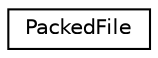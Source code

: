 digraph G
{
  edge [fontname="Helvetica",fontsize="10",labelfontname="Helvetica",labelfontsize="10"];
  node [fontname="Helvetica",fontsize="10",shape=record];
  rankdir=LR;
  Node1 [label="PackedFile",height=0.2,width=0.4,color="black", fillcolor="white", style="filled",URL="$dd/d77/structPackedFile.html"];
}
